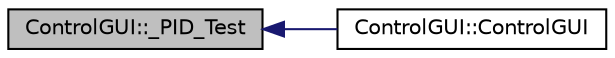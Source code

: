 digraph "ControlGUI::_PID_Test"
{
 // INTERACTIVE_SVG=YES
  edge [fontname="Helvetica",fontsize="10",labelfontname="Helvetica",labelfontsize="10"];
  node [fontname="Helvetica",fontsize="10",shape=record];
  rankdir="LR";
  Node24 [label="ControlGUI::_PID_Test",height=0.2,width=0.4,color="black", fillcolor="grey75", style="filled", fontcolor="black"];
  Node24 -> Node25 [dir="back",color="midnightblue",fontsize="10",style="solid",fontname="Helvetica"];
  Node25 [label="ControlGUI::ControlGUI",height=0.2,width=0.4,color="black", fillcolor="white", style="filled",URL="$class_control_g_u_i.html#a3ac837dec598621fcdd71fd64ff013fd",tooltip="Constructor of a ControlGUI object. "];
}
